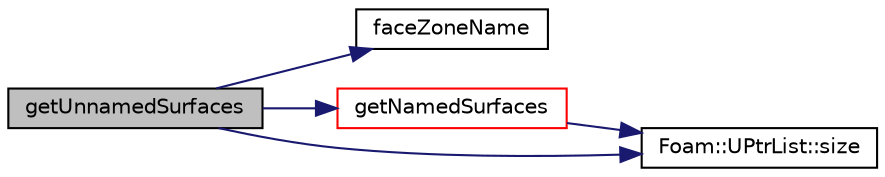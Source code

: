 digraph "getUnnamedSurfaces"
{
  bgcolor="transparent";
  edge [fontname="Helvetica",fontsize="10",labelfontname="Helvetica",labelfontsize="10"];
  node [fontname="Helvetica",fontsize="10",shape=record];
  rankdir="LR";
  Node1 [label="getUnnamedSurfaces",height=0.2,width=0.4,color="black", fillcolor="grey75", style="filled", fontcolor="black"];
  Node1 -> Node2 [color="midnightblue",fontsize="10",style="solid",fontname="Helvetica"];
  Node2 [label="faceZoneName",height=0.2,width=0.4,color="black",URL="$a02590.html#af7221763c9eb1b77b120e3446babfc48",tooltip="Per &#39;interface&#39; surface : empty or name of faceZone to put. "];
  Node1 -> Node3 [color="midnightblue",fontsize="10",style="solid",fontname="Helvetica"];
  Node3 [label="getNamedSurfaces",height=0.2,width=0.4,color="red",URL="$a02590.html#a59d8871cd9c916017046af1f0a57c60f",tooltip="Get indices of named surfaces (surfaces with faceZoneName) "];
  Node3 -> Node4 [color="midnightblue",fontsize="10",style="solid",fontname="Helvetica"];
  Node4 [label="Foam::UPtrList::size",height=0.2,width=0.4,color="black",URL="$a02880.html#a723361dc2020160f5492e8fe2d09fa44",tooltip="Return the number of elements in the UPtrList. "];
  Node1 -> Node4 [color="midnightblue",fontsize="10",style="solid",fontname="Helvetica"];
}
